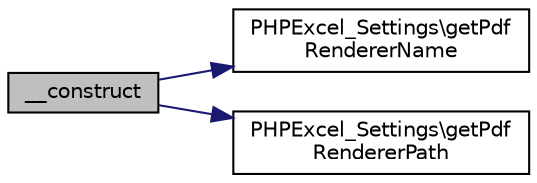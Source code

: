 digraph "__construct"
{
  edge [fontname="Helvetica",fontsize="10",labelfontname="Helvetica",labelfontsize="10"];
  node [fontname="Helvetica",fontsize="10",shape=record];
  rankdir="LR";
  Node0 [label="__construct",height=0.2,width=0.4,color="black", fillcolor="grey75", style="filled", fontcolor="black"];
  Node0 -> Node1 [color="midnightblue",fontsize="10",style="solid",fontname="Helvetica"];
  Node1 [label="PHPExcel_Settings\\getPdf\lRendererName",height=0.2,width=0.4,color="black", fillcolor="white", style="filled",URL="$class_p_h_p_excel___settings.html#a70a09643be610097f8a25bae023c022a"];
  Node0 -> Node2 [color="midnightblue",fontsize="10",style="solid",fontname="Helvetica"];
  Node2 [label="PHPExcel_Settings\\getPdf\lRendererPath",height=0.2,width=0.4,color="black", fillcolor="white", style="filled",URL="$class_p_h_p_excel___settings.html#a41b98d6d122d34a3d7919f5a8ae00310"];
}
